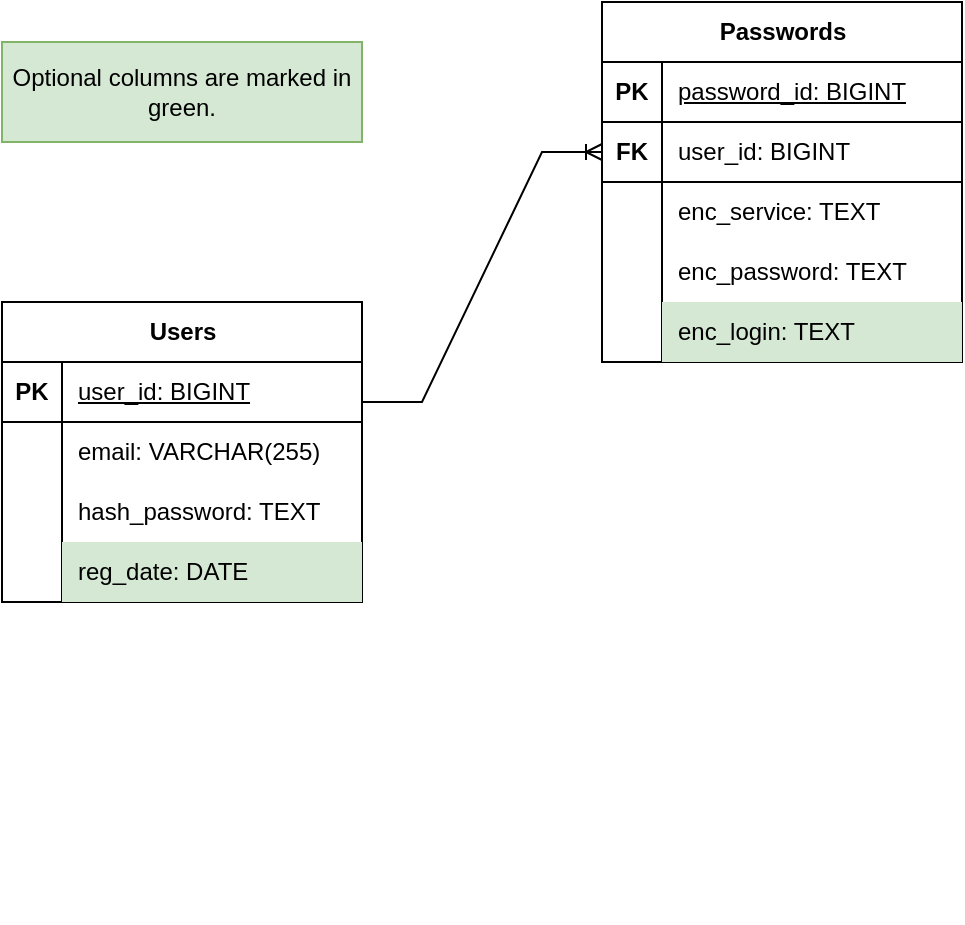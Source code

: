 <mxfile version="26.1.1">
  <diagram name="Страница — 1" id="SKsux8BaFBJIrMGylKZ5">
    <mxGraphModel dx="835" dy="473" grid="1" gridSize="10" guides="1" tooltips="1" connect="1" arrows="1" fold="1" page="1" pageScale="1" pageWidth="827" pageHeight="1169" math="0" shadow="0">
      <root>
        <mxCell id="0" />
        <mxCell id="1" parent="0" />
        <mxCell id="c9_2oUDAtVXzKBFELU2_-1" value="Users" style="shape=table;startSize=30;container=1;collapsible=1;childLayout=tableLayout;fixedRows=1;rowLines=0;fontStyle=1;align=center;resizeLast=1;html=1;" vertex="1" parent="1">
          <mxGeometry x="220" y="160" width="180" height="150" as="geometry" />
        </mxCell>
        <mxCell id="c9_2oUDAtVXzKBFELU2_-2" value="" style="shape=tableRow;horizontal=0;startSize=0;swimlaneHead=0;swimlaneBody=0;fillColor=none;collapsible=0;dropTarget=0;points=[[0,0.5],[1,0.5]];portConstraint=eastwest;top=0;left=0;right=0;bottom=1;" vertex="1" parent="c9_2oUDAtVXzKBFELU2_-1">
          <mxGeometry y="30" width="180" height="30" as="geometry" />
        </mxCell>
        <mxCell id="c9_2oUDAtVXzKBFELU2_-3" value="PK" style="shape=partialRectangle;connectable=0;fillColor=none;top=0;left=0;bottom=0;right=0;fontStyle=1;overflow=hidden;whiteSpace=wrap;html=1;" vertex="1" parent="c9_2oUDAtVXzKBFELU2_-2">
          <mxGeometry width="30" height="30" as="geometry">
            <mxRectangle width="30" height="30" as="alternateBounds" />
          </mxGeometry>
        </mxCell>
        <mxCell id="c9_2oUDAtVXzKBFELU2_-4" value="&lt;span style=&quot;font-weight: normal;&quot;&gt;user_id: BIGINT&lt;/span&gt;" style="shape=partialRectangle;connectable=0;fillColor=none;top=0;left=0;bottom=0;right=0;align=left;spacingLeft=6;fontStyle=5;overflow=hidden;whiteSpace=wrap;html=1;" vertex="1" parent="c9_2oUDAtVXzKBFELU2_-2">
          <mxGeometry x="30" width="150" height="30" as="geometry">
            <mxRectangle width="150" height="30" as="alternateBounds" />
          </mxGeometry>
        </mxCell>
        <mxCell id="c9_2oUDAtVXzKBFELU2_-5" value="" style="shape=tableRow;horizontal=0;startSize=0;swimlaneHead=0;swimlaneBody=0;fillColor=none;collapsible=0;dropTarget=0;points=[[0,0.5],[1,0.5]];portConstraint=eastwest;top=0;left=0;right=0;bottom=0;" vertex="1" parent="c9_2oUDAtVXzKBFELU2_-1">
          <mxGeometry y="60" width="180" height="30" as="geometry" />
        </mxCell>
        <mxCell id="c9_2oUDAtVXzKBFELU2_-6" value="" style="shape=partialRectangle;connectable=0;fillColor=none;top=0;left=0;bottom=0;right=0;editable=1;overflow=hidden;whiteSpace=wrap;html=1;" vertex="1" parent="c9_2oUDAtVXzKBFELU2_-5">
          <mxGeometry width="30" height="30" as="geometry">
            <mxRectangle width="30" height="30" as="alternateBounds" />
          </mxGeometry>
        </mxCell>
        <mxCell id="c9_2oUDAtVXzKBFELU2_-7" value="email: VARCHAR(255)" style="shape=partialRectangle;connectable=0;fillColor=none;top=0;left=0;bottom=0;right=0;align=left;spacingLeft=6;overflow=hidden;whiteSpace=wrap;html=1;" vertex="1" parent="c9_2oUDAtVXzKBFELU2_-5">
          <mxGeometry x="30" width="150" height="30" as="geometry">
            <mxRectangle width="150" height="30" as="alternateBounds" />
          </mxGeometry>
        </mxCell>
        <mxCell id="c9_2oUDAtVXzKBFELU2_-8" value="" style="shape=tableRow;horizontal=0;startSize=0;swimlaneHead=0;swimlaneBody=0;fillColor=none;collapsible=0;dropTarget=0;points=[[0,0.5],[1,0.5]];portConstraint=eastwest;top=0;left=0;right=0;bottom=0;" vertex="1" parent="c9_2oUDAtVXzKBFELU2_-1">
          <mxGeometry y="90" width="180" height="30" as="geometry" />
        </mxCell>
        <mxCell id="c9_2oUDAtVXzKBFELU2_-9" value="" style="shape=partialRectangle;connectable=0;fillColor=none;top=0;left=0;bottom=0;right=0;editable=1;overflow=hidden;whiteSpace=wrap;html=1;" vertex="1" parent="c9_2oUDAtVXzKBFELU2_-8">
          <mxGeometry width="30" height="30" as="geometry">
            <mxRectangle width="30" height="30" as="alternateBounds" />
          </mxGeometry>
        </mxCell>
        <mxCell id="c9_2oUDAtVXzKBFELU2_-10" value="hash_password: TEXT" style="shape=partialRectangle;connectable=0;fillColor=none;top=0;left=0;bottom=0;right=0;align=left;spacingLeft=6;overflow=hidden;whiteSpace=wrap;html=1;" vertex="1" parent="c9_2oUDAtVXzKBFELU2_-8">
          <mxGeometry x="30" width="150" height="30" as="geometry">
            <mxRectangle width="150" height="30" as="alternateBounds" />
          </mxGeometry>
        </mxCell>
        <mxCell id="c9_2oUDAtVXzKBFELU2_-11" value="" style="shape=tableRow;horizontal=0;startSize=0;swimlaneHead=0;swimlaneBody=0;fillColor=none;collapsible=0;dropTarget=0;points=[[0,0.5],[1,0.5]];portConstraint=eastwest;top=0;left=0;right=0;bottom=0;" vertex="1" parent="c9_2oUDAtVXzKBFELU2_-1">
          <mxGeometry y="120" width="180" height="30" as="geometry" />
        </mxCell>
        <mxCell id="c9_2oUDAtVXzKBFELU2_-12" value="" style="shape=partialRectangle;connectable=0;fillColor=none;top=0;left=0;bottom=0;right=0;editable=1;overflow=hidden;whiteSpace=wrap;html=1;" vertex="1" parent="c9_2oUDAtVXzKBFELU2_-11">
          <mxGeometry width="30" height="30" as="geometry">
            <mxRectangle width="30" height="30" as="alternateBounds" />
          </mxGeometry>
        </mxCell>
        <mxCell id="c9_2oUDAtVXzKBFELU2_-13" value="reg_date: DATE" style="shape=partialRectangle;connectable=0;fillColor=#d5e8d4;top=0;left=0;bottom=0;right=0;align=left;spacingLeft=6;overflow=hidden;whiteSpace=wrap;html=1;strokeColor=#82b366;" vertex="1" parent="c9_2oUDAtVXzKBFELU2_-11">
          <mxGeometry x="30" width="150" height="30" as="geometry">
            <mxRectangle width="150" height="30" as="alternateBounds" />
          </mxGeometry>
        </mxCell>
        <mxCell id="c9_2oUDAtVXzKBFELU2_-14" value="Passwords" style="shape=table;startSize=30;container=1;collapsible=1;childLayout=tableLayout;fixedRows=1;rowLines=0;fontStyle=1;align=center;resizeLast=1;html=1;" vertex="1" parent="1">
          <mxGeometry x="520" y="10" width="180" height="180.0" as="geometry" />
        </mxCell>
        <mxCell id="c9_2oUDAtVXzKBFELU2_-15" value="" style="shape=tableRow;horizontal=0;startSize=0;swimlaneHead=0;swimlaneBody=0;fillColor=none;collapsible=0;dropTarget=0;points=[[0,0.5],[1,0.5]];portConstraint=eastwest;top=0;left=0;right=0;bottom=1;" vertex="1" parent="c9_2oUDAtVXzKBFELU2_-14">
          <mxGeometry y="30" width="180" height="30" as="geometry" />
        </mxCell>
        <mxCell id="c9_2oUDAtVXzKBFELU2_-16" value="PK" style="shape=partialRectangle;connectable=0;fillColor=none;top=0;left=0;bottom=0;right=0;fontStyle=1;overflow=hidden;whiteSpace=wrap;html=1;" vertex="1" parent="c9_2oUDAtVXzKBFELU2_-15">
          <mxGeometry width="30" height="30" as="geometry">
            <mxRectangle width="30" height="30" as="alternateBounds" />
          </mxGeometry>
        </mxCell>
        <mxCell id="c9_2oUDAtVXzKBFELU2_-17" value="&lt;span style=&quot;font-weight: normal;&quot;&gt;password_id: BIGINT&lt;/span&gt;" style="shape=partialRectangle;connectable=0;fillColor=none;top=0;left=0;bottom=0;right=0;align=left;spacingLeft=6;fontStyle=5;overflow=hidden;whiteSpace=wrap;html=1;" vertex="1" parent="c9_2oUDAtVXzKBFELU2_-15">
          <mxGeometry x="30" width="150" height="30" as="geometry">
            <mxRectangle width="150" height="30" as="alternateBounds" />
          </mxGeometry>
        </mxCell>
        <mxCell id="c9_2oUDAtVXzKBFELU2_-18" value="" style="shape=tableRow;horizontal=0;startSize=0;swimlaneHead=0;swimlaneBody=0;fillColor=none;collapsible=0;dropTarget=0;points=[[0,0.5],[1,0.5]];portConstraint=eastwest;top=0;left=0;right=0;bottom=0;" vertex="1" parent="c9_2oUDAtVXzKBFELU2_-14">
          <mxGeometry y="60" width="180" height="30" as="geometry" />
        </mxCell>
        <mxCell id="c9_2oUDAtVXzKBFELU2_-19" value="" style="shape=partialRectangle;connectable=0;fillColor=none;top=0;left=0;bottom=0;right=0;editable=1;overflow=hidden;whiteSpace=wrap;html=1;" vertex="1" parent="c9_2oUDAtVXzKBFELU2_-18">
          <mxGeometry width="30" height="30" as="geometry">
            <mxRectangle width="30" height="30" as="alternateBounds" />
          </mxGeometry>
        </mxCell>
        <mxCell id="c9_2oUDAtVXzKBFELU2_-20" value="user_id: BIGINT" style="shape=partialRectangle;connectable=0;fillColor=none;top=0;left=0;bottom=0;right=0;align=left;spacingLeft=6;overflow=hidden;whiteSpace=wrap;html=1;" vertex="1" parent="c9_2oUDAtVXzKBFELU2_-18">
          <mxGeometry x="30" width="150" height="30" as="geometry">
            <mxRectangle width="150" height="30" as="alternateBounds" />
          </mxGeometry>
        </mxCell>
        <mxCell id="c9_2oUDAtVXzKBFELU2_-21" value="" style="shape=tableRow;horizontal=0;startSize=0;swimlaneHead=0;swimlaneBody=0;fillColor=none;collapsible=0;dropTarget=0;points=[[0,0.5],[1,0.5]];portConstraint=eastwest;top=0;left=0;right=0;bottom=0;" vertex="1" parent="c9_2oUDAtVXzKBFELU2_-14">
          <mxGeometry y="90" width="180" height="30" as="geometry" />
        </mxCell>
        <mxCell id="c9_2oUDAtVXzKBFELU2_-22" value="" style="shape=partialRectangle;connectable=0;fillColor=none;top=0;left=0;bottom=0;right=0;editable=1;overflow=hidden;whiteSpace=wrap;html=1;" vertex="1" parent="c9_2oUDAtVXzKBFELU2_-21">
          <mxGeometry width="30" height="30" as="geometry">
            <mxRectangle width="30" height="30" as="alternateBounds" />
          </mxGeometry>
        </mxCell>
        <mxCell id="c9_2oUDAtVXzKBFELU2_-23" value="enc_service: TEXT" style="shape=partialRectangle;connectable=0;fillColor=none;top=0;left=0;bottom=0;right=0;align=left;spacingLeft=6;overflow=hidden;whiteSpace=wrap;html=1;" vertex="1" parent="c9_2oUDAtVXzKBFELU2_-21">
          <mxGeometry x="30" width="150" height="30" as="geometry">
            <mxRectangle width="150" height="30" as="alternateBounds" />
          </mxGeometry>
        </mxCell>
        <mxCell id="c9_2oUDAtVXzKBFELU2_-24" value="" style="shape=tableRow;horizontal=0;startSize=0;swimlaneHead=0;swimlaneBody=0;fillColor=none;collapsible=0;dropTarget=0;points=[[0,0.5],[1,0.5]];portConstraint=eastwest;top=0;left=0;right=0;bottom=0;" vertex="1" parent="c9_2oUDAtVXzKBFELU2_-14">
          <mxGeometry y="120" width="180" height="30" as="geometry" />
        </mxCell>
        <mxCell id="c9_2oUDAtVXzKBFELU2_-25" value="" style="shape=partialRectangle;connectable=0;fillColor=none;top=0;left=0;bottom=0;right=0;editable=1;overflow=hidden;whiteSpace=wrap;html=1;" vertex="1" parent="c9_2oUDAtVXzKBFELU2_-24">
          <mxGeometry width="30" height="30" as="geometry">
            <mxRectangle width="30" height="30" as="alternateBounds" />
          </mxGeometry>
        </mxCell>
        <mxCell id="c9_2oUDAtVXzKBFELU2_-26" value="enc_password: TEXT" style="shape=partialRectangle;connectable=0;fillColor=none;top=0;left=0;bottom=0;right=0;align=left;spacingLeft=6;overflow=hidden;whiteSpace=wrap;html=1;" vertex="1" parent="c9_2oUDAtVXzKBFELU2_-24">
          <mxGeometry x="30" width="150" height="30" as="geometry">
            <mxRectangle width="150" height="30" as="alternateBounds" />
          </mxGeometry>
        </mxCell>
        <mxCell id="c9_2oUDAtVXzKBFELU2_-56" value="" style="shape=tableRow;horizontal=0;startSize=0;swimlaneHead=0;swimlaneBody=0;fillColor=none;collapsible=0;dropTarget=0;points=[[0,0.5],[1,0.5]];portConstraint=eastwest;top=0;left=0;right=0;bottom=0;" vertex="1" parent="c9_2oUDAtVXzKBFELU2_-14">
          <mxGeometry y="150" width="180" height="30" as="geometry" />
        </mxCell>
        <mxCell id="c9_2oUDAtVXzKBFELU2_-57" value="" style="shape=partialRectangle;connectable=0;fillColor=none;top=0;left=0;bottom=0;right=0;editable=1;overflow=hidden;whiteSpace=wrap;html=1;" vertex="1" parent="c9_2oUDAtVXzKBFELU2_-56">
          <mxGeometry width="30" height="30" as="geometry">
            <mxRectangle width="30" height="30" as="alternateBounds" />
          </mxGeometry>
        </mxCell>
        <mxCell id="c9_2oUDAtVXzKBFELU2_-58" value="enc_login: TEXT" style="shape=partialRectangle;connectable=0;fillColor=#d5e8d4;top=0;left=0;bottom=0;right=0;align=left;spacingLeft=6;overflow=hidden;whiteSpace=wrap;html=1;strokeColor=#82b366;" vertex="1" parent="c9_2oUDAtVXzKBFELU2_-56">
          <mxGeometry x="30" width="150" height="30" as="geometry">
            <mxRectangle width="150" height="30" as="alternateBounds" />
          </mxGeometry>
        </mxCell>
        <mxCell id="c9_2oUDAtVXzKBFELU2_-27" value="" style="shape=tableRow;horizontal=0;startSize=0;swimlaneHead=0;swimlaneBody=0;fillColor=none;collapsible=0;dropTarget=0;points=[[0,0.5],[1,0.5]];portConstraint=eastwest;top=0;left=0;right=0;bottom=0;" vertex="1" parent="1">
          <mxGeometry x="500" y="440" width="180" height="30" as="geometry" />
        </mxCell>
        <mxCell id="c9_2oUDAtVXzKBFELU2_-28" value="" style="shape=partialRectangle;connectable=0;fillColor=none;top=0;left=0;bottom=0;right=0;editable=1;overflow=hidden;whiteSpace=wrap;html=1;" vertex="1" parent="c9_2oUDAtVXzKBFELU2_-27">
          <mxGeometry width="30" height="30" as="geometry">
            <mxRectangle width="30" height="30" as="alternateBounds" />
          </mxGeometry>
        </mxCell>
        <mxCell id="c9_2oUDAtVXzKBFELU2_-59" value="" style="edgeStyle=entityRelationEdgeStyle;fontSize=12;html=1;endArrow=ERoneToMany;rounded=0;entryX=0;entryY=0.5;entryDx=0;entryDy=0;" edge="1" parent="1" target="c9_2oUDAtVXzKBFELU2_-18">
          <mxGeometry width="100" height="100" relative="1" as="geometry">
            <mxPoint x="400" y="210" as="sourcePoint" />
            <mxPoint x="500" y="110" as="targetPoint" />
          </mxGeometry>
        </mxCell>
        <mxCell id="c9_2oUDAtVXzKBFELU2_-61" value="&lt;span style=&quot;white-space-collapse: preserve;&quot; data-src-align=&quot;17:14&quot; class=&quot;aNeGP0gI0B9AV8JaHPyH&quot;&gt;Optional&lt;/span&gt;&lt;span style=&quot;white-space-collapse: preserve;&quot;&gt; &lt;/span&gt;&lt;span style=&quot;white-space-collapse: preserve;&quot; data-src-align=&quot;32:7&quot; class=&quot;aNeGP0gI0B9AV8JaHPyH&quot;&gt;columns&lt;/span&gt;&lt;span style=&quot;white-space-collapse: preserve;&quot;&gt; are &lt;/span&gt;&lt;span style=&quot;white-space-collapse: preserve;&quot; data-src-align=&quot;8:8&quot; class=&quot;aNeGP0gI0B9AV8JaHPyH&quot;&gt;marked&lt;/span&gt;&lt;span style=&quot;white-space-collapse: preserve;&quot;&gt; in &lt;/span&gt;&lt;span style=&quot;white-space-collapse: preserve;&quot; data-src-align=&quot;0:7&quot; class=&quot;aNeGP0gI0B9AV8JaHPyH&quot;&gt;green&lt;/span&gt;&lt;span style=&quot;white-space-collapse: preserve;&quot;&gt;.&lt;/span&gt;" style="text;html=1;align=center;verticalAlign=middle;whiteSpace=wrap;rounded=0;fillColor=#d5e8d4;strokeColor=#82b366;" vertex="1" parent="1">
          <mxGeometry x="220" y="30" width="180" height="50" as="geometry" />
        </mxCell>
        <mxCell id="c9_2oUDAtVXzKBFELU2_-62" value="" style="shape=tableRow;horizontal=0;startSize=0;swimlaneHead=0;swimlaneBody=0;fillColor=none;collapsible=0;dropTarget=0;points=[[0,0.5],[1,0.5]];portConstraint=eastwest;top=0;left=0;right=0;bottom=1;" vertex="1" parent="1">
          <mxGeometry x="520" y="70" width="180" height="30" as="geometry" />
        </mxCell>
        <mxCell id="c9_2oUDAtVXzKBFELU2_-65" value="FK" style="shape=partialRectangle;connectable=0;fillColor=none;top=0;left=0;bottom=0;right=0;fontStyle=1;overflow=hidden;whiteSpace=wrap;html=1;" vertex="1" parent="1">
          <mxGeometry x="520" y="70" width="30" height="30" as="geometry">
            <mxRectangle width="30" height="30" as="alternateBounds" />
          </mxGeometry>
        </mxCell>
      </root>
    </mxGraphModel>
  </diagram>
</mxfile>
